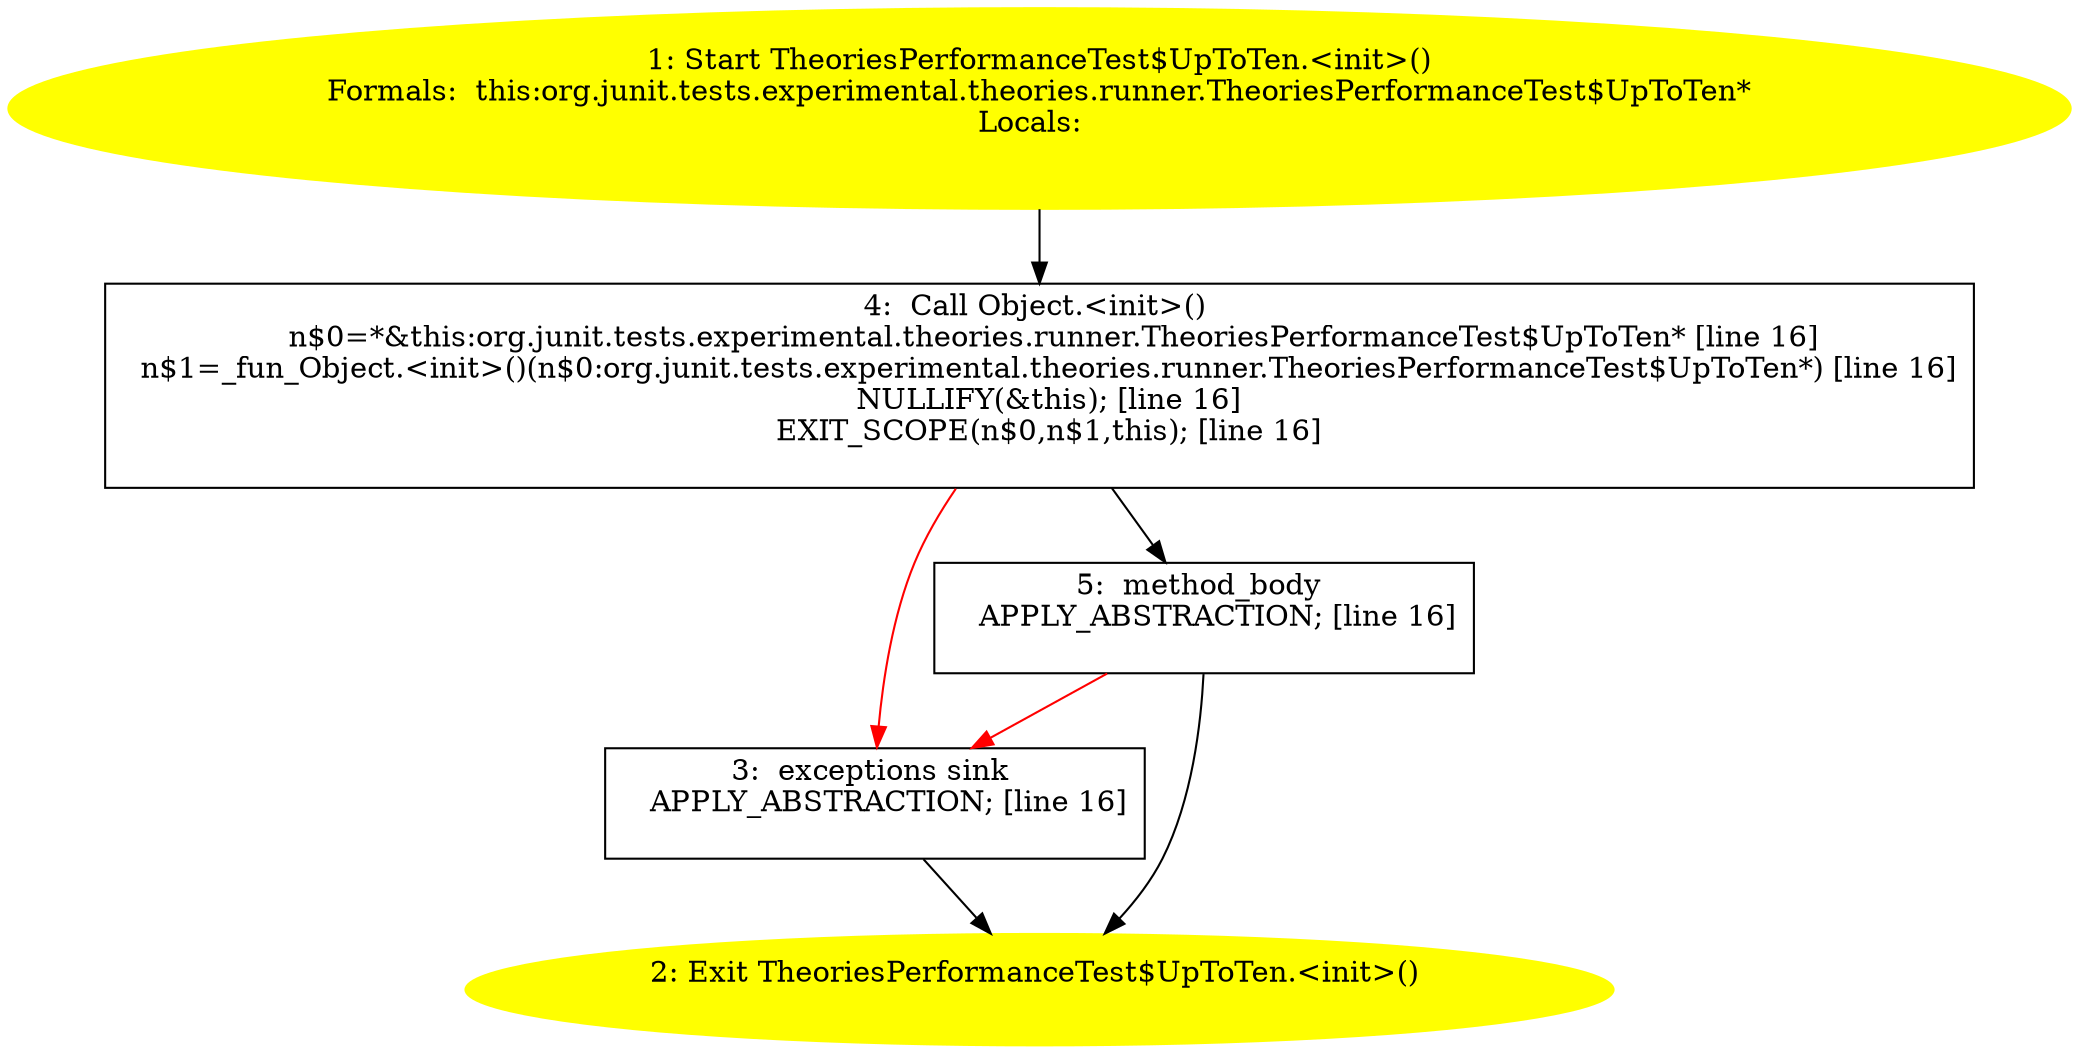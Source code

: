 /* @generated */
digraph cfg {
"org.junit.tests.experimental.theories.runner.TheoriesPerformanceTest$UpToTen.<init>().4b60f910d9589aba3897d83db79ca586_1" [label="1: Start TheoriesPerformanceTest$UpToTen.<init>()\nFormals:  this:org.junit.tests.experimental.theories.runner.TheoriesPerformanceTest$UpToTen*\nLocals:  \n  " color=yellow style=filled]
	

	 "org.junit.tests.experimental.theories.runner.TheoriesPerformanceTest$UpToTen.<init>().4b60f910d9589aba3897d83db79ca586_1" -> "org.junit.tests.experimental.theories.runner.TheoriesPerformanceTest$UpToTen.<init>().4b60f910d9589aba3897d83db79ca586_4" ;
"org.junit.tests.experimental.theories.runner.TheoriesPerformanceTest$UpToTen.<init>().4b60f910d9589aba3897d83db79ca586_2" [label="2: Exit TheoriesPerformanceTest$UpToTen.<init>() \n  " color=yellow style=filled]
	

"org.junit.tests.experimental.theories.runner.TheoriesPerformanceTest$UpToTen.<init>().4b60f910d9589aba3897d83db79ca586_3" [label="3:  exceptions sink \n   APPLY_ABSTRACTION; [line 16]\n " shape="box"]
	

	 "org.junit.tests.experimental.theories.runner.TheoriesPerformanceTest$UpToTen.<init>().4b60f910d9589aba3897d83db79ca586_3" -> "org.junit.tests.experimental.theories.runner.TheoriesPerformanceTest$UpToTen.<init>().4b60f910d9589aba3897d83db79ca586_2" ;
"org.junit.tests.experimental.theories.runner.TheoriesPerformanceTest$UpToTen.<init>().4b60f910d9589aba3897d83db79ca586_4" [label="4:  Call Object.<init>() \n   n$0=*&this:org.junit.tests.experimental.theories.runner.TheoriesPerformanceTest$UpToTen* [line 16]\n  n$1=_fun_Object.<init>()(n$0:org.junit.tests.experimental.theories.runner.TheoriesPerformanceTest$UpToTen*) [line 16]\n  NULLIFY(&this); [line 16]\n  EXIT_SCOPE(n$0,n$1,this); [line 16]\n " shape="box"]
	

	 "org.junit.tests.experimental.theories.runner.TheoriesPerformanceTest$UpToTen.<init>().4b60f910d9589aba3897d83db79ca586_4" -> "org.junit.tests.experimental.theories.runner.TheoriesPerformanceTest$UpToTen.<init>().4b60f910d9589aba3897d83db79ca586_5" ;
	 "org.junit.tests.experimental.theories.runner.TheoriesPerformanceTest$UpToTen.<init>().4b60f910d9589aba3897d83db79ca586_4" -> "org.junit.tests.experimental.theories.runner.TheoriesPerformanceTest$UpToTen.<init>().4b60f910d9589aba3897d83db79ca586_3" [color="red" ];
"org.junit.tests.experimental.theories.runner.TheoriesPerformanceTest$UpToTen.<init>().4b60f910d9589aba3897d83db79ca586_5" [label="5:  method_body \n   APPLY_ABSTRACTION; [line 16]\n " shape="box"]
	

	 "org.junit.tests.experimental.theories.runner.TheoriesPerformanceTest$UpToTen.<init>().4b60f910d9589aba3897d83db79ca586_5" -> "org.junit.tests.experimental.theories.runner.TheoriesPerformanceTest$UpToTen.<init>().4b60f910d9589aba3897d83db79ca586_2" ;
	 "org.junit.tests.experimental.theories.runner.TheoriesPerformanceTest$UpToTen.<init>().4b60f910d9589aba3897d83db79ca586_5" -> "org.junit.tests.experimental.theories.runner.TheoriesPerformanceTest$UpToTen.<init>().4b60f910d9589aba3897d83db79ca586_3" [color="red" ];
}
